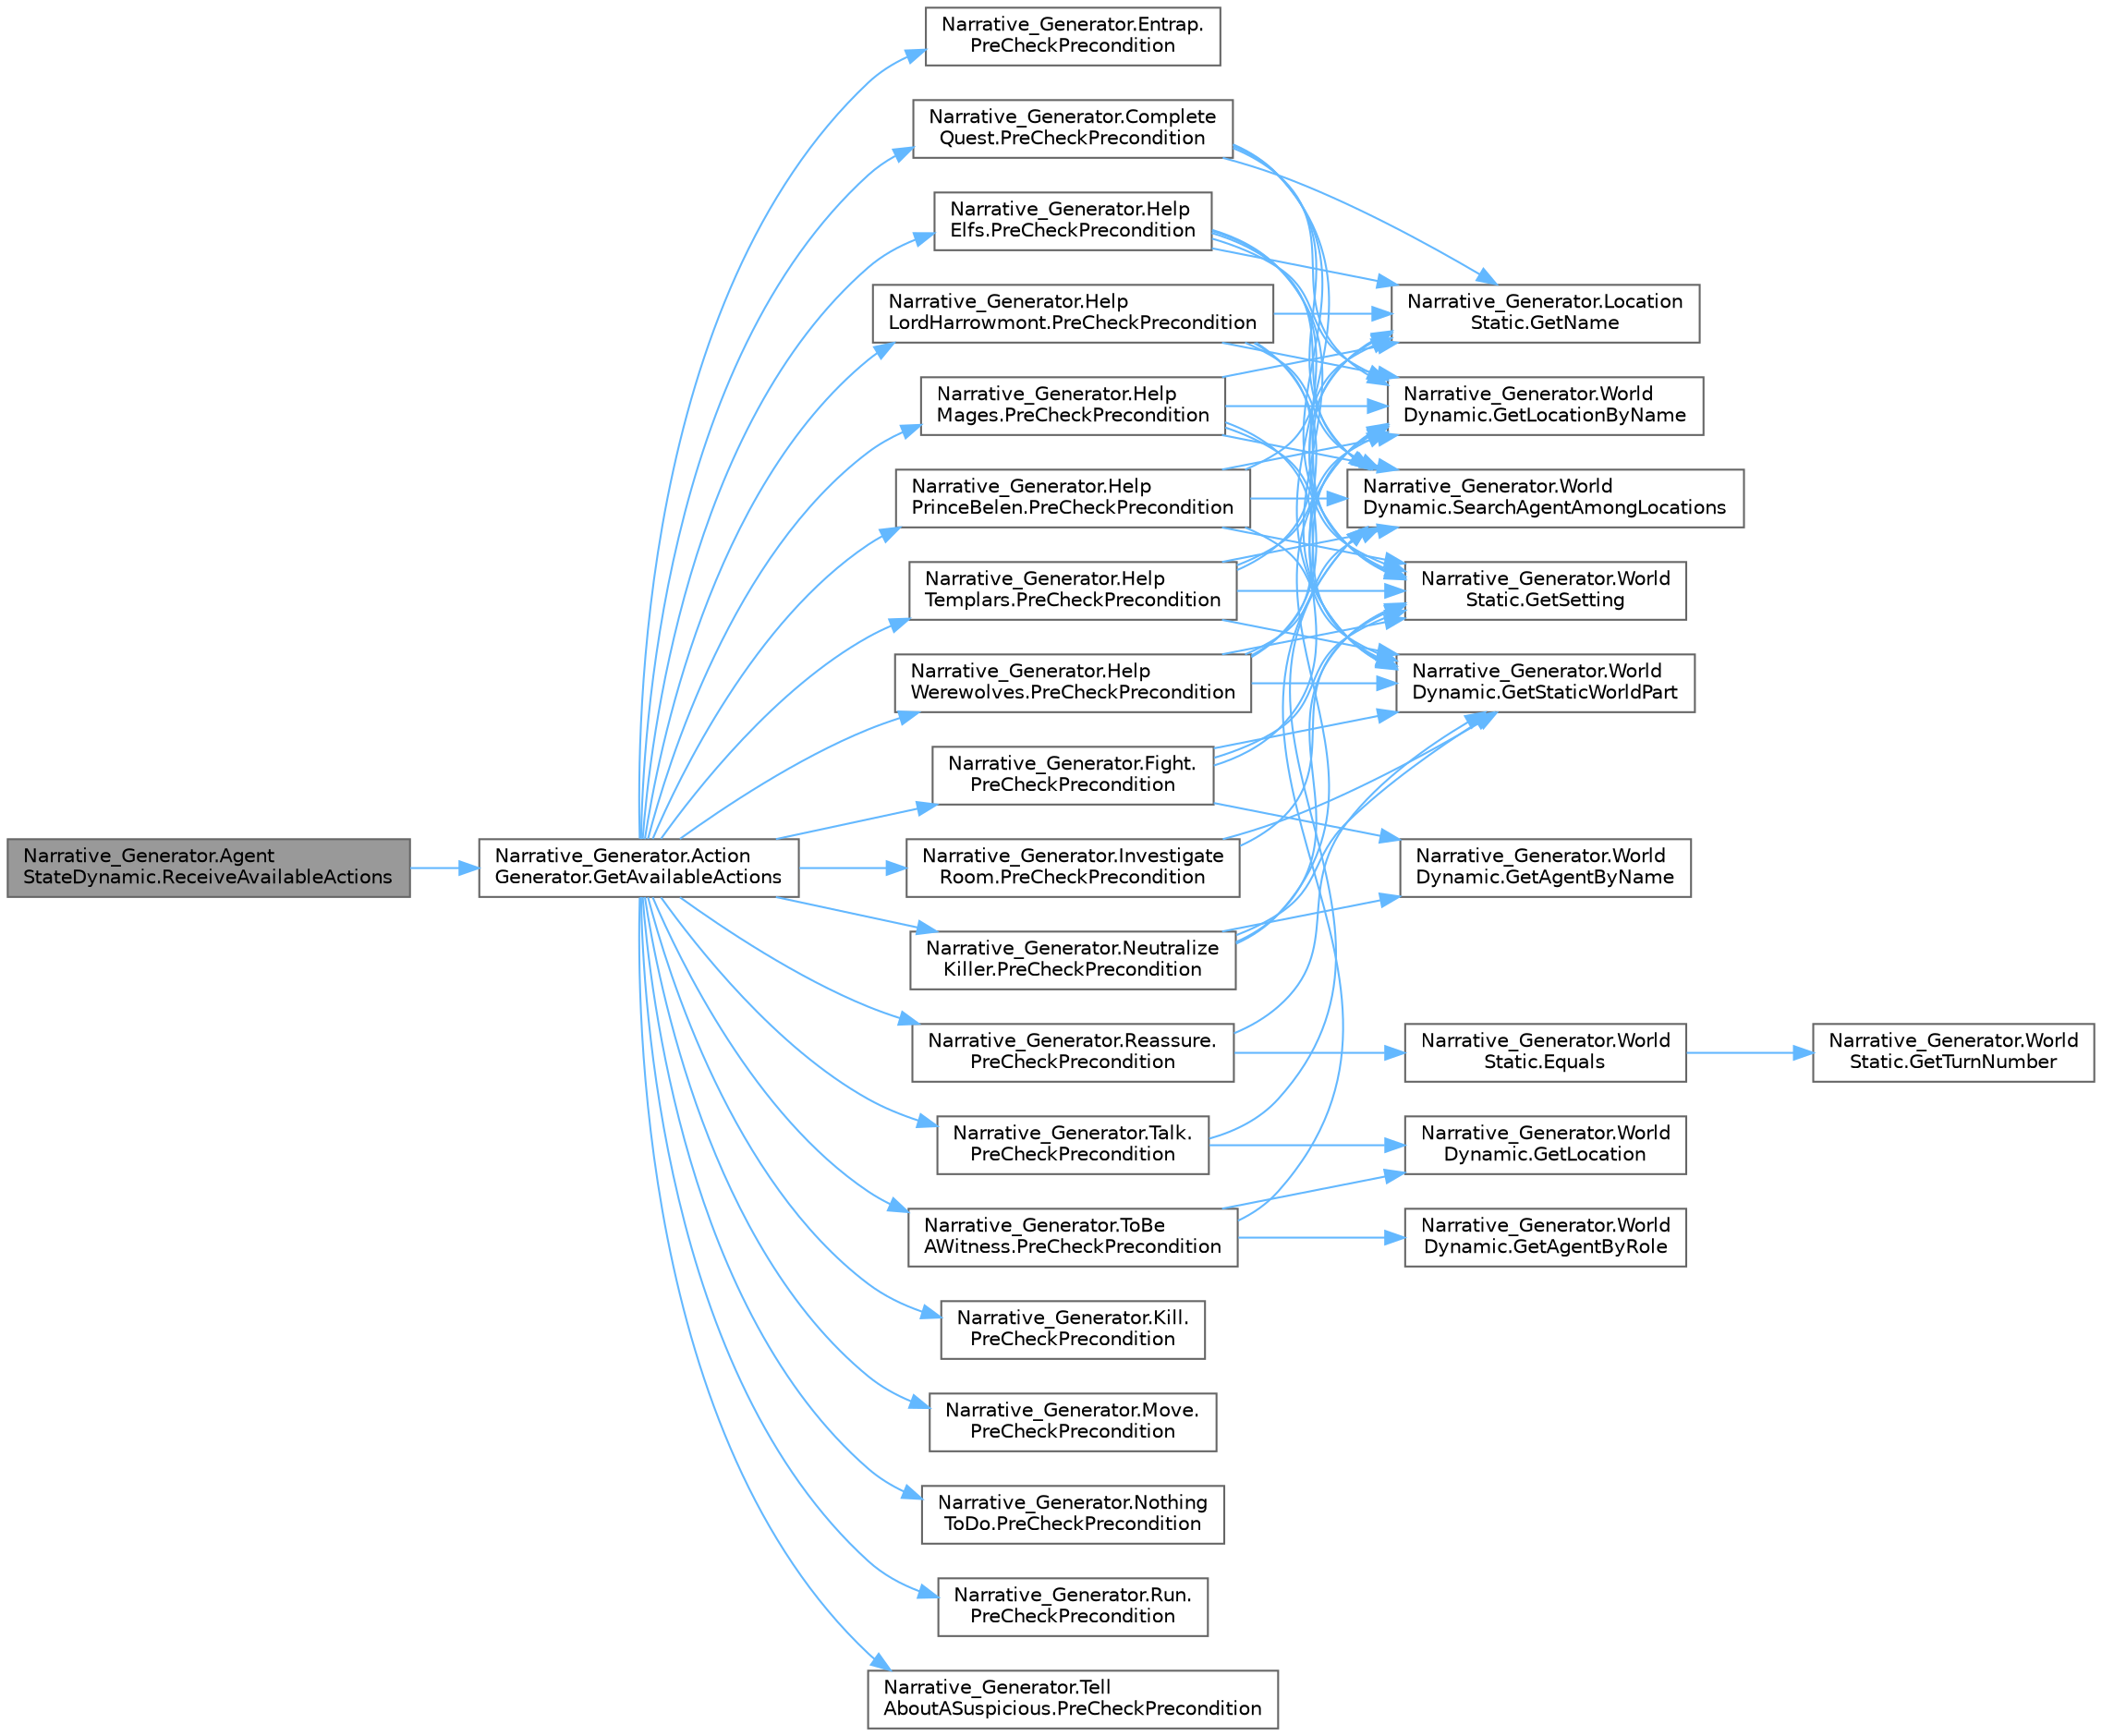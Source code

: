 digraph "Narrative_Generator.AgentStateDynamic.ReceiveAvailableActions"
{
 // LATEX_PDF_SIZE
  bgcolor="transparent";
  edge [fontname=Helvetica,fontsize=10,labelfontname=Helvetica,labelfontsize=10];
  node [fontname=Helvetica,fontsize=10,shape=box,height=0.2,width=0.4];
  rankdir="LR";
  Node1 [label="Narrative_Generator.Agent\lStateDynamic.ReceiveAvailableActions",height=0.2,width=0.4,color="gray40", fillcolor="grey60", style="filled", fontcolor="black",tooltip="Populates the list of actions available to the agent."];
  Node1 -> Node2 [color="steelblue1",style="solid"];
  Node2 [label="Narrative_Generator.Action\lGenerator.GetAvailableActions",height=0.2,width=0.4,color="grey40", fillcolor="white", style="filled",URL="$class_narrative___generator_1_1_action_generator.html#a4452d6b604097b3e5f892d2267d1ff40",tooltip="A method that returns all valid NOW actions for the agent, given the context."];
  Node2 -> Node3 [color="steelblue1",style="solid"];
  Node3 [label="Narrative_Generator.Entrap.\lPreCheckPrecondition",height=0.2,width=0.4,color="grey40", fillcolor="white", style="filled",URL="$class_narrative___generator_1_1_entrap.html#a83b2d4415f259212ee8b85fd5faa6bcf",tooltip="A method that checks the most basic preconditions for an action."];
  Node2 -> Node4 [color="steelblue1",style="solid"];
  Node4 [label="Narrative_Generator.Complete\lQuest.PreCheckPrecondition",height=0.2,width=0.4,color="grey40", fillcolor="white", style="filled",URL="$class_narrative___generator_1_1_complete_quest.html#a7b82e8f3a3cd89d6fae271208167016b",tooltip="A method that checks the most basic preconditions for an action."];
  Node4 -> Node5 [color="steelblue1",style="solid"];
  Node5 [label="Narrative_Generator.World\lDynamic.GetLocationByName",height=0.2,width=0.4,color="grey40", fillcolor="white", style="filled",URL="$class_narrative___generator_1_1_world_dynamic.html#a43619eb102a56e16a22a5aa5d5b7c1b0",tooltip="Returns a location from the list of locations if the specified name matches the name of the location."];
  Node4 -> Node6 [color="steelblue1",style="solid"];
  Node6 [label="Narrative_Generator.Location\lStatic.GetName",height=0.2,width=0.4,color="grey40", fillcolor="white", style="filled",URL="$class_narrative___generator_1_1_location_static.html#a3a196080501e30adb03f127eba710d47",tooltip="Method that returns the name of the location."];
  Node4 -> Node7 [color="steelblue1",style="solid"];
  Node7 [label="Narrative_Generator.World\lStatic.GetSetting",height=0.2,width=0.4,color="grey40", fillcolor="white", style="filled",URL="$class_narrative___generator_1_1_world_static.html#ad19d52cc2e6443e1d79d6edbd5eef9ea",tooltip="Returns information about the current setting."];
  Node4 -> Node8 [color="steelblue1",style="solid"];
  Node8 [label="Narrative_Generator.World\lDynamic.GetStaticWorldPart",height=0.2,width=0.4,color="grey40", fillcolor="white", style="filled",URL="$class_narrative___generator_1_1_world_dynamic.html#af84d5b47653c246de39ebfa7b791826a",tooltip="Returns a component with the static part of the state of this storyworld."];
  Node4 -> Node9 [color="steelblue1",style="solid"];
  Node9 [label="Narrative_Generator.World\lDynamic.SearchAgentAmongLocations",height=0.2,width=0.4,color="grey40", fillcolor="white", style="filled",URL="$class_narrative___generator_1_1_world_dynamic.html#afa3a27662c29eaa346633550fc179392",tooltip="Returns the static part (name) of the location where the searched agent is located."];
  Node2 -> Node10 [color="steelblue1",style="solid"];
  Node10 [label="Narrative_Generator.Help\lElfs.PreCheckPrecondition",height=0.2,width=0.4,color="grey40", fillcolor="white", style="filled",URL="$class_narrative___generator_1_1_help_elfs.html#a0d9e09b0d4f0ce8eff6ed8573d53dcc0",tooltip="A method that checks the most basic preconditions for an action."];
  Node10 -> Node5 [color="steelblue1",style="solid"];
  Node10 -> Node6 [color="steelblue1",style="solid"];
  Node10 -> Node7 [color="steelblue1",style="solid"];
  Node10 -> Node8 [color="steelblue1",style="solid"];
  Node10 -> Node9 [color="steelblue1",style="solid"];
  Node2 -> Node11 [color="steelblue1",style="solid"];
  Node11 [label="Narrative_Generator.Help\lLordHarrowmont.PreCheckPrecondition",height=0.2,width=0.4,color="grey40", fillcolor="white", style="filled",URL="$class_narrative___generator_1_1_help_lord_harrowmont.html#a1790493c33f82f907a7118d30b32f16a",tooltip="A method that checks the most basic preconditions for an action."];
  Node11 -> Node5 [color="steelblue1",style="solid"];
  Node11 -> Node6 [color="steelblue1",style="solid"];
  Node11 -> Node7 [color="steelblue1",style="solid"];
  Node11 -> Node8 [color="steelblue1",style="solid"];
  Node11 -> Node9 [color="steelblue1",style="solid"];
  Node2 -> Node12 [color="steelblue1",style="solid"];
  Node12 [label="Narrative_Generator.Help\lMages.PreCheckPrecondition",height=0.2,width=0.4,color="grey40", fillcolor="white", style="filled",URL="$class_narrative___generator_1_1_help_mages.html#ad154f54d65fa75263f628df0ec150498",tooltip="A method that checks the most basic preconditions for an action."];
  Node12 -> Node5 [color="steelblue1",style="solid"];
  Node12 -> Node6 [color="steelblue1",style="solid"];
  Node12 -> Node7 [color="steelblue1",style="solid"];
  Node12 -> Node8 [color="steelblue1",style="solid"];
  Node12 -> Node9 [color="steelblue1",style="solid"];
  Node2 -> Node13 [color="steelblue1",style="solid"];
  Node13 [label="Narrative_Generator.Help\lPrinceBelen.PreCheckPrecondition",height=0.2,width=0.4,color="grey40", fillcolor="white", style="filled",URL="$class_narrative___generator_1_1_help_prince_belen.html#a2a505ecf2d8c4d7c70b55a32ca71f534",tooltip="A method that checks the most basic preconditions for an action."];
  Node13 -> Node5 [color="steelblue1",style="solid"];
  Node13 -> Node6 [color="steelblue1",style="solid"];
  Node13 -> Node7 [color="steelblue1",style="solid"];
  Node13 -> Node8 [color="steelblue1",style="solid"];
  Node13 -> Node9 [color="steelblue1",style="solid"];
  Node2 -> Node14 [color="steelblue1",style="solid"];
  Node14 [label="Narrative_Generator.Help\lTemplars.PreCheckPrecondition",height=0.2,width=0.4,color="grey40", fillcolor="white", style="filled",URL="$class_narrative___generator_1_1_help_templars.html#aed2eb5b32f9b2c330629fcb0094951ae",tooltip="A method that checks the most basic preconditions for an action."];
  Node14 -> Node5 [color="steelblue1",style="solid"];
  Node14 -> Node6 [color="steelblue1",style="solid"];
  Node14 -> Node7 [color="steelblue1",style="solid"];
  Node14 -> Node8 [color="steelblue1",style="solid"];
  Node14 -> Node9 [color="steelblue1",style="solid"];
  Node2 -> Node15 [color="steelblue1",style="solid"];
  Node15 [label="Narrative_Generator.Help\lWerewolves.PreCheckPrecondition",height=0.2,width=0.4,color="grey40", fillcolor="white", style="filled",URL="$class_narrative___generator_1_1_help_werewolves.html#a0e60f8256e5155c35e46aa9b140b3aca",tooltip="A method that checks the most basic preconditions for an action."];
  Node15 -> Node5 [color="steelblue1",style="solid"];
  Node15 -> Node6 [color="steelblue1",style="solid"];
  Node15 -> Node7 [color="steelblue1",style="solid"];
  Node15 -> Node8 [color="steelblue1",style="solid"];
  Node15 -> Node9 [color="steelblue1",style="solid"];
  Node2 -> Node16 [color="steelblue1",style="solid"];
  Node16 [label="Narrative_Generator.Fight.\lPreCheckPrecondition",height=0.2,width=0.4,color="grey40", fillcolor="white", style="filled",URL="$class_narrative___generator_1_1_fight.html#af781f29a14d019b77c50c28638fc1723",tooltip="A method that checks the most basic preconditions for an action."];
  Node16 -> Node17 [color="steelblue1",style="solid"];
  Node17 [label="Narrative_Generator.World\lDynamic.GetAgentByName",height=0.2,width=0.4,color="grey40", fillcolor="white", style="filled",URL="$class_narrative___generator_1_1_world_dynamic.html#a9f88b0e9a4ab518930e6041610402747",tooltip="Returns the first founded agent with the specified name."];
  Node16 -> Node5 [color="steelblue1",style="solid"];
  Node16 -> Node7 [color="steelblue1",style="solid"];
  Node16 -> Node8 [color="steelblue1",style="solid"];
  Node2 -> Node18 [color="steelblue1",style="solid"];
  Node18 [label="Narrative_Generator.Investigate\lRoom.PreCheckPrecondition",height=0.2,width=0.4,color="grey40", fillcolor="white", style="filled",URL="$class_narrative___generator_1_1_investigate_room.html#a0ef90c1fcb0cd5429cb3a740490021fc",tooltip="A method that checks the most basic preconditions for an action."];
  Node18 -> Node7 [color="steelblue1",style="solid"];
  Node18 -> Node8 [color="steelblue1",style="solid"];
  Node2 -> Node19 [color="steelblue1",style="solid"];
  Node19 [label="Narrative_Generator.Kill.\lPreCheckPrecondition",height=0.2,width=0.4,color="grey40", fillcolor="white", style="filled",URL="$class_narrative___generator_1_1_kill.html#a17e9a21b3e582680bf9fce6436e6f550",tooltip="A method that checks the most basic preconditions for an action."];
  Node2 -> Node20 [color="steelblue1",style="solid"];
  Node20 [label="Narrative_Generator.Move.\lPreCheckPrecondition",height=0.2,width=0.4,color="grey40", fillcolor="white", style="filled",URL="$class_narrative___generator_1_1_move.html#a549863cf97b1e3bdbf31dfa2eaa549f5",tooltip="A method that checks the most basic preconditions for an action."];
  Node2 -> Node21 [color="steelblue1",style="solid"];
  Node21 [label="Narrative_Generator.Neutralize\lKiller.PreCheckPrecondition",height=0.2,width=0.4,color="grey40", fillcolor="white", style="filled",URL="$class_narrative___generator_1_1_neutralize_killer.html#ab3ad901a419f5b558896879812cf5f98",tooltip="A method that checks the most basic preconditions for an action."];
  Node21 -> Node17 [color="steelblue1",style="solid"];
  Node21 -> Node5 [color="steelblue1",style="solid"];
  Node21 -> Node7 [color="steelblue1",style="solid"];
  Node21 -> Node8 [color="steelblue1",style="solid"];
  Node2 -> Node22 [color="steelblue1",style="solid"];
  Node22 [label="Narrative_Generator.Nothing\lToDo.PreCheckPrecondition",height=0.2,width=0.4,color="grey40", fillcolor="white", style="filled",URL="$class_narrative___generator_1_1_nothing_to_do.html#a09567fce0e372a46bb4f23d19994ac3e",tooltip="A method that checks the most basic preconditions for an action."];
  Node2 -> Node23 [color="steelblue1",style="solid"];
  Node23 [label="Narrative_Generator.Reassure.\lPreCheckPrecondition",height=0.2,width=0.4,color="grey40", fillcolor="white", style="filled",URL="$class_narrative___generator_1_1_reassure.html#a7e0b704c92a214cadd6c7f1dec1d4322",tooltip="A method that checks the most basic preconditions for an action."];
  Node23 -> Node24 [color="steelblue1",style="solid"];
  Node24 [label="Narrative_Generator.World\lStatic.Equals",height=0.2,width=0.4,color="grey40", fillcolor="white", style="filled",URL="$class_narrative___generator_1_1_world_static.html#aac70b40850296f313ceaf4f0bcad1549",tooltip="Method for comparing two WorldStatic instance."];
  Node24 -> Node25 [color="steelblue1",style="solid"];
  Node25 [label="Narrative_Generator.World\lStatic.GetTurnNumber",height=0.2,width=0.4,color="grey40", fillcolor="white", style="filled",URL="$class_narrative___generator_1_1_world_static.html#addfc6eedbd7e250cca63bec54ef714a7",tooltip="Returns the turn number."];
  Node23 -> Node8 [color="steelblue1",style="solid"];
  Node2 -> Node26 [color="steelblue1",style="solid"];
  Node26 [label="Narrative_Generator.Run.\lPreCheckPrecondition",height=0.2,width=0.4,color="grey40", fillcolor="white", style="filled",URL="$class_narrative___generator_1_1_run.html#a6ba02bcc69c414205ce1dd4f55766108",tooltip="A method that checks the most basic preconditions for an action."];
  Node2 -> Node27 [color="steelblue1",style="solid"];
  Node27 [label="Narrative_Generator.Talk.\lPreCheckPrecondition",height=0.2,width=0.4,color="grey40", fillcolor="white", style="filled",URL="$class_narrative___generator_1_1_talk.html#af21f8799881ea42d74f1d37f9e4c0e18",tooltip="A method that checks the most basic preconditions for an action."];
  Node27 -> Node28 [color="steelblue1",style="solid"];
  Node28 [label="Narrative_Generator.World\lDynamic.GetLocation",height=0.2,width=0.4,color="grey40", fillcolor="white", style="filled",URL="$class_narrative___generator_1_1_world_dynamic.html#a08a6971e9e037b7bc26cb07ed4bc7a4f",tooltip="Returns a location from the list of locations if the key (the static part of the location state) matc..."];
  Node27 -> Node9 [color="steelblue1",style="solid"];
  Node2 -> Node29 [color="steelblue1",style="solid"];
  Node29 [label="Narrative_Generator.Tell\lAboutASuspicious.PreCheckPrecondition",height=0.2,width=0.4,color="grey40", fillcolor="white", style="filled",URL="$class_narrative___generator_1_1_tell_about_a_suspicious.html#a9af3dd4c51d9d2dc37c1856936aec74d",tooltip="A method that checks the most basic preconditions for an action."];
  Node2 -> Node30 [color="steelblue1",style="solid"];
  Node30 [label="Narrative_Generator.ToBe\lAWitness.PreCheckPrecondition",height=0.2,width=0.4,color="grey40", fillcolor="white", style="filled",URL="$class_narrative___generator_1_1_to_be_a_witness.html#aff274bb30334f6b2d73c08b703017f8b",tooltip="A method that checks the most basic preconditions for an action."];
  Node30 -> Node31 [color="steelblue1",style="solid"];
  Node31 [label="Narrative_Generator.World\lDynamic.GetAgentByRole",height=0.2,width=0.4,color="grey40", fillcolor="white", style="filled",URL="$class_narrative___generator_1_1_world_dynamic.html#a0514a97e9b85397137dd80125581cf61",tooltip="Returns the first founded agent with the specified role."];
  Node30 -> Node28 [color="steelblue1",style="solid"];
  Node30 -> Node9 [color="steelblue1",style="solid"];
}
